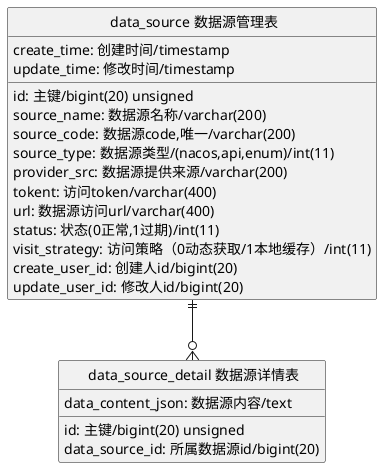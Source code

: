 @startuml
' hide the spot
hide circle

' avoid problems with angled crows feet
skinparam linetype ortho

entity " data_source_detail 数据源详情表" as data_source_detail {
    id: 主键/bigint(20) unsigned
    data_source_id: 所属数据源id/bigint(20)
    data_content_json: 数据源内容/text
}

entity " data_source 数据源管理表" as data_source {
    id: 主键/bigint(20) unsigned
    source_name: 数据源名称/varchar(200)
    source_code: 数据源code,唯一/varchar(200)
    source_type: 数据源类型/(nacos,api,enum)/int(11)
    provider_src: 数据源提供来源/varchar(200)
    tokent: 访问token/varchar(400)
    url: 数据源访问url/varchar(400)
    status: 状态(0正常,1过期)/int(11)
    visit_strategy: 访问策略（0动态获取/1本地缓存）/int(11)
    create_time: 创建时间/timestamp
    update_time: 修改时间/timestamp
    create_user_id: 创建人id/bigint(20)
    update_user_id: 修改人id/bigint(20)
}



data_source ||--o{ data_source_detail


@enduml